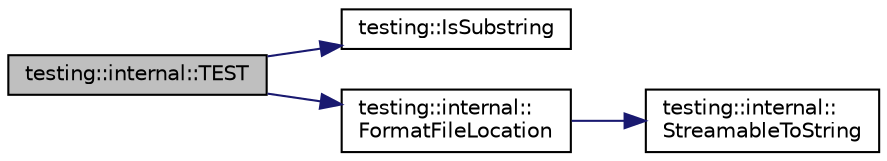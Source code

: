 digraph "testing::internal::TEST"
{
  edge [fontname="Helvetica",fontsize="10",labelfontname="Helvetica",labelfontsize="10"];
  node [fontname="Helvetica",fontsize="10",shape=record];
  rankdir="LR";
  Node3239 [label="testing::internal::TEST",height=0.2,width=0.4,color="black", fillcolor="grey75", style="filled", fontcolor="black"];
  Node3239 -> Node3240 [color="midnightblue",fontsize="10",style="solid",fontname="Helvetica"];
  Node3240 [label="testing::IsSubstring",height=0.2,width=0.4,color="black", fillcolor="white", style="filled",URL="$d0/d75/namespacetesting.html#a390c4f66fe7e9098117eb77e5fffa4ad"];
  Node3239 -> Node3241 [color="midnightblue",fontsize="10",style="solid",fontname="Helvetica"];
  Node3241 [label="testing::internal::\lFormatFileLocation",height=0.2,width=0.4,color="black", fillcolor="white", style="filled",URL="$d0/da7/namespacetesting_1_1internal.html#a31b7c3abed4a7c395f42c61e993989f4"];
  Node3241 -> Node3242 [color="midnightblue",fontsize="10",style="solid",fontname="Helvetica"];
  Node3242 [label="testing::internal::\lStreamableToString",height=0.2,width=0.4,color="black", fillcolor="white", style="filled",URL="$d0/da7/namespacetesting_1_1internal.html#aad4beed95d0846e6ffc5da0978ef3bb9"];
}
